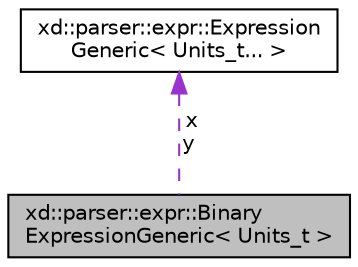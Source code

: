 digraph "xd::parser::expr::BinaryExpressionGeneric&lt; Units_t &gt;"
{
  edge [fontname="Helvetica",fontsize="10",labelfontname="Helvetica",labelfontsize="10"];
  node [fontname="Helvetica",fontsize="10",shape=record];
  Node1 [label="xd::parser::expr::Binary\lExpressionGeneric\< Units_t \>",height=0.2,width=0.4,color="black", fillcolor="grey75", style="filled", fontcolor="black"];
  Node2 -> Node1 [dir="back",color="darkorchid3",fontsize="10",style="dashed",label=" x\ny" ,fontname="Helvetica"];
  Node2 [label="xd::parser::expr::Expression\lGeneric\< Units_t... \>",height=0.2,width=0.4,color="black", fillcolor="white", style="filled",URL="$structxd_1_1parser_1_1expr_1_1_expression_generic.html"];
}
